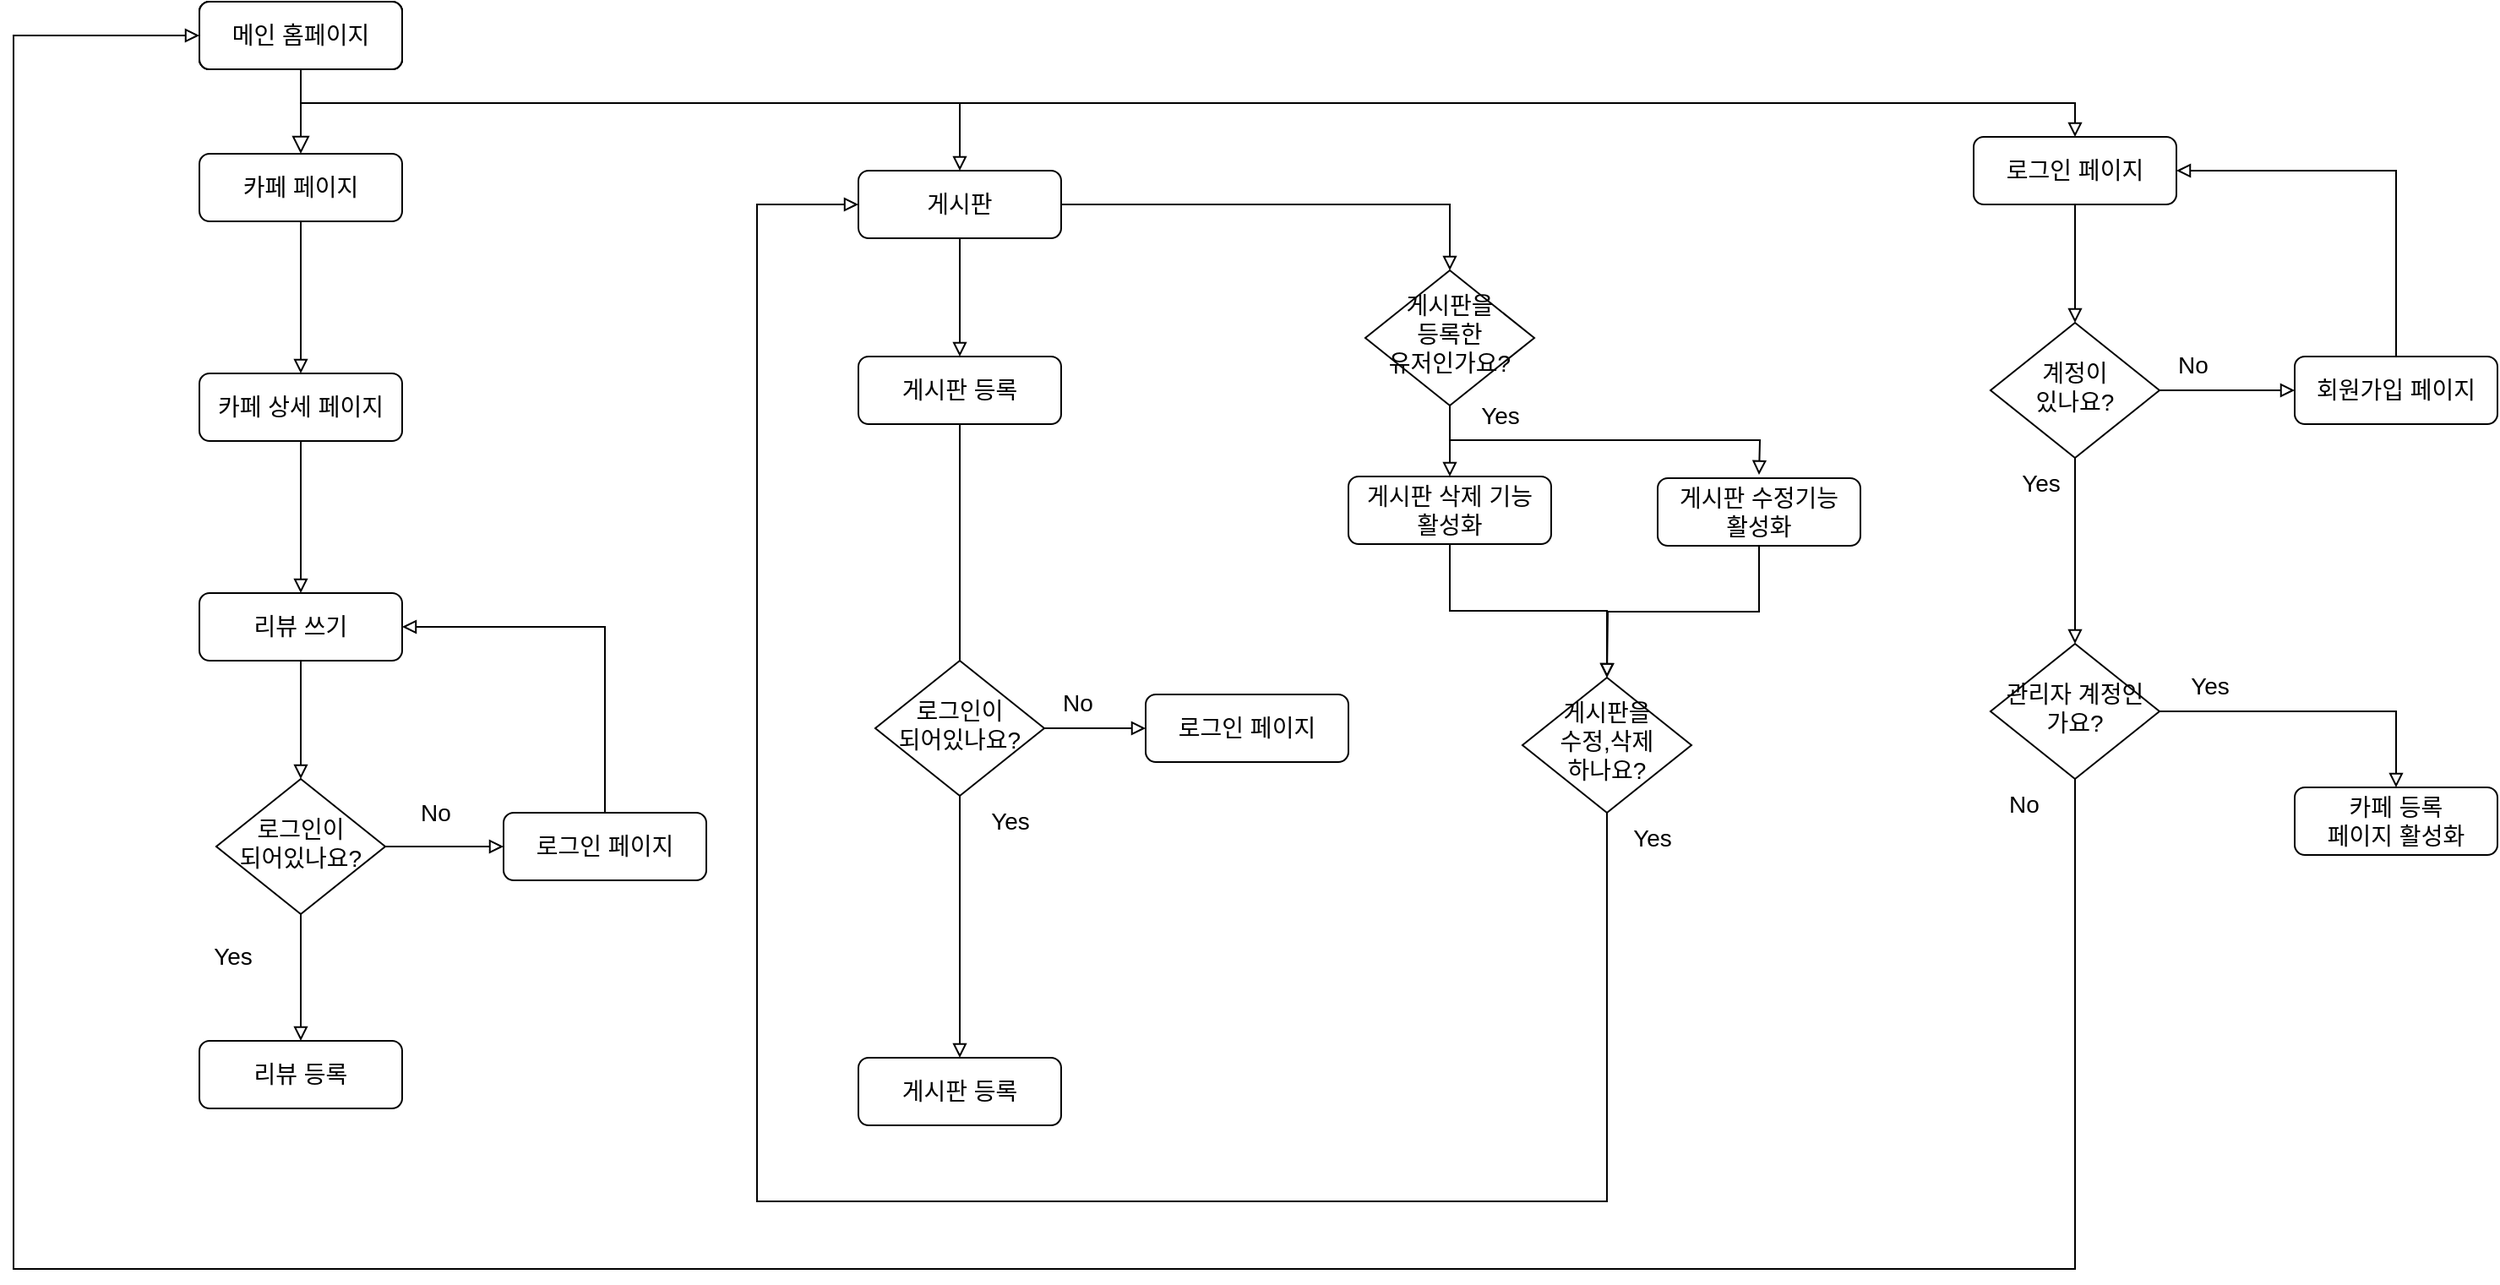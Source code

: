 <mxfile version="20.2.0" type="github">
  <diagram id="C5RBs43oDa-KdzZeNtuy" name="Page-1">
    <mxGraphModel dx="2062" dy="1154" grid="1" gridSize="10" guides="1" tooltips="1" connect="1" arrows="1" fold="1" page="1" pageScale="1" pageWidth="827" pageHeight="1169" math="0" shadow="0">
      <root>
        <mxCell id="WIyWlLk6GJQsqaUBKTNV-0" />
        <mxCell id="WIyWlLk6GJQsqaUBKTNV-1" parent="WIyWlLk6GJQsqaUBKTNV-0" />
        <mxCell id="WIyWlLk6GJQsqaUBKTNV-2" value="" style="rounded=0;html=1;jettySize=auto;orthogonalLoop=1;fontSize=11;endArrow=block;endFill=0;endSize=8;strokeWidth=1;shadow=0;labelBackgroundColor=none;edgeStyle=orthogonalEdgeStyle;" parent="WIyWlLk6GJQsqaUBKTNV-1" source="WIyWlLk6GJQsqaUBKTNV-3" edge="1">
          <mxGeometry relative="1" as="geometry">
            <mxPoint x="220" y="170" as="targetPoint" />
            <Array as="points">
              <mxPoint x="220" y="140" />
              <mxPoint x="220" y="140" />
            </Array>
          </mxGeometry>
        </mxCell>
        <mxCell id="WIyWlLk6GJQsqaUBKTNV-3" value="회원가입" style="rounded=1;whiteSpace=wrap;html=1;fontSize=12;glass=0;strokeWidth=1;shadow=0;" parent="WIyWlLk6GJQsqaUBKTNV-1" vertex="1">
          <mxGeometry x="160" y="80" width="120" height="40" as="geometry" />
        </mxCell>
        <mxCell id="vxsvwbx6QRZhMMIfGSdD-1" value="회원가입" style="rounded=1;whiteSpace=wrap;html=1;fontSize=12;glass=0;strokeWidth=1;shadow=0;" vertex="1" parent="WIyWlLk6GJQsqaUBKTNV-1">
          <mxGeometry x="160" y="80" width="120" height="40" as="geometry" />
        </mxCell>
        <mxCell id="vxsvwbx6QRZhMMIfGSdD-3" value="회원가입" style="rounded=1;whiteSpace=wrap;html=1;fontSize=12;glass=0;strokeWidth=1;shadow=0;" vertex="1" parent="WIyWlLk6GJQsqaUBKTNV-1">
          <mxGeometry x="160" y="80" width="120" height="40" as="geometry" />
        </mxCell>
        <mxCell id="vxsvwbx6QRZhMMIfGSdD-23" style="edgeStyle=orthogonalEdgeStyle;rounded=0;orthogonalLoop=1;jettySize=auto;html=1;exitX=0.75;exitY=1;exitDx=0;exitDy=0;fontSize=14;entryX=0.5;entryY=0;entryDx=0;entryDy=0;endArrow=block;endFill=0;" edge="1" parent="WIyWlLk6GJQsqaUBKTNV-1" source="vxsvwbx6QRZhMMIfGSdD-8" target="vxsvwbx6QRZhMMIfGSdD-19">
          <mxGeometry relative="1" as="geometry">
            <mxPoint x="249.905" y="150" as="targetPoint" />
            <Array as="points">
              <mxPoint x="220" y="120" />
              <mxPoint x="220" y="140" />
              <mxPoint x="610" y="140" />
            </Array>
          </mxGeometry>
        </mxCell>
        <mxCell id="vxsvwbx6QRZhMMIfGSdD-55" style="edgeStyle=orthogonalEdgeStyle;rounded=0;orthogonalLoop=1;jettySize=auto;html=1;exitX=0.5;exitY=1;exitDx=0;exitDy=0;entryX=0.5;entryY=0;entryDx=0;entryDy=0;fontSize=14;endArrow=block;endFill=0;" edge="1" parent="WIyWlLk6GJQsqaUBKTNV-1" source="vxsvwbx6QRZhMMIfGSdD-8" target="vxsvwbx6QRZhMMIfGSdD-18">
          <mxGeometry relative="1" as="geometry" />
        </mxCell>
        <mxCell id="vxsvwbx6QRZhMMIfGSdD-8" value="메인 홈페이지" style="rounded=1;whiteSpace=wrap;html=1;fontSize=14;glass=0;strokeWidth=1;shadow=0;" vertex="1" parent="WIyWlLk6GJQsqaUBKTNV-1">
          <mxGeometry x="160" y="80" width="120" height="40" as="geometry" />
        </mxCell>
        <mxCell id="vxsvwbx6QRZhMMIfGSdD-62" style="edgeStyle=orthogonalEdgeStyle;rounded=0;orthogonalLoop=1;jettySize=auto;html=1;exitX=0.5;exitY=1;exitDx=0;exitDy=0;entryX=0.5;entryY=0;entryDx=0;entryDy=0;fontSize=14;endArrow=block;endFill=0;" edge="1" parent="WIyWlLk6GJQsqaUBKTNV-1" source="vxsvwbx6QRZhMMIfGSdD-11" target="vxsvwbx6QRZhMMIfGSdD-58">
          <mxGeometry relative="1" as="geometry" />
        </mxCell>
        <mxCell id="vxsvwbx6QRZhMMIfGSdD-11" value="카페 상세 페이지" style="rounded=1;whiteSpace=wrap;html=1;fontSize=14;glass=0;strokeWidth=1;shadow=0;" vertex="1" parent="WIyWlLk6GJQsqaUBKTNV-1">
          <mxGeometry x="160" y="300" width="120" height="40" as="geometry" />
        </mxCell>
        <mxCell id="vxsvwbx6QRZhMMIfGSdD-57" style="edgeStyle=orthogonalEdgeStyle;rounded=0;orthogonalLoop=1;jettySize=auto;html=1;exitX=0.5;exitY=1;exitDx=0;exitDy=0;entryX=0.5;entryY=0;entryDx=0;entryDy=0;fontSize=14;endArrow=block;endFill=0;" edge="1" parent="WIyWlLk6GJQsqaUBKTNV-1" source="vxsvwbx6QRZhMMIfGSdD-12" target="vxsvwbx6QRZhMMIfGSdD-11">
          <mxGeometry relative="1" as="geometry" />
        </mxCell>
        <mxCell id="vxsvwbx6QRZhMMIfGSdD-12" value="카페 페이지" style="rounded=1;whiteSpace=wrap;html=1;fontSize=14;glass=0;strokeWidth=1;shadow=0;" vertex="1" parent="WIyWlLk6GJQsqaUBKTNV-1">
          <mxGeometry x="160" y="170" width="120" height="40" as="geometry" />
        </mxCell>
        <mxCell id="vxsvwbx6QRZhMMIfGSdD-80" style="edgeStyle=orthogonalEdgeStyle;rounded=0;orthogonalLoop=1;jettySize=auto;html=1;exitX=0.5;exitY=0;exitDx=0;exitDy=0;entryX=1;entryY=0.5;entryDx=0;entryDy=0;fontSize=14;endArrow=block;endFill=0;" edge="1" parent="WIyWlLk6GJQsqaUBKTNV-1" source="vxsvwbx6QRZhMMIfGSdD-17" target="vxsvwbx6QRZhMMIfGSdD-18">
          <mxGeometry relative="1" as="geometry" />
        </mxCell>
        <mxCell id="vxsvwbx6QRZhMMIfGSdD-17" value="회원가입 페이지" style="rounded=1;whiteSpace=wrap;html=1;fontSize=14;glass=0;strokeWidth=1;shadow=0;" vertex="1" parent="WIyWlLk6GJQsqaUBKTNV-1">
          <mxGeometry x="1400" y="290" width="120" height="40" as="geometry" />
        </mxCell>
        <mxCell id="vxsvwbx6QRZhMMIfGSdD-52" style="edgeStyle=orthogonalEdgeStyle;rounded=0;orthogonalLoop=1;jettySize=auto;html=1;exitX=0.5;exitY=1;exitDx=0;exitDy=0;entryX=0.5;entryY=0;entryDx=0;entryDy=0;fontSize=14;endArrow=block;endFill=0;" edge="1" parent="WIyWlLk6GJQsqaUBKTNV-1" source="vxsvwbx6QRZhMMIfGSdD-18" target="vxsvwbx6QRZhMMIfGSdD-51">
          <mxGeometry relative="1" as="geometry" />
        </mxCell>
        <mxCell id="vxsvwbx6QRZhMMIfGSdD-18" value="로그인 페이지" style="rounded=1;whiteSpace=wrap;html=1;fontSize=14;glass=0;strokeWidth=1;shadow=0;" vertex="1" parent="WIyWlLk6GJQsqaUBKTNV-1">
          <mxGeometry x="1210" y="160" width="120" height="40" as="geometry" />
        </mxCell>
        <mxCell id="vxsvwbx6QRZhMMIfGSdD-38" style="edgeStyle=orthogonalEdgeStyle;rounded=0;orthogonalLoop=1;jettySize=auto;html=1;exitX=0.5;exitY=1;exitDx=0;exitDy=0;entryX=0.5;entryY=0;entryDx=0;entryDy=0;fontSize=14;endArrow=block;endFill=0;" edge="1" parent="WIyWlLk6GJQsqaUBKTNV-1" source="vxsvwbx6QRZhMMIfGSdD-19" target="vxsvwbx6QRZhMMIfGSdD-32">
          <mxGeometry relative="1" as="geometry" />
        </mxCell>
        <mxCell id="vxsvwbx6QRZhMMIfGSdD-88" style="edgeStyle=orthogonalEdgeStyle;rounded=0;orthogonalLoop=1;jettySize=auto;html=1;exitX=1;exitY=0.5;exitDx=0;exitDy=0;entryX=0.5;entryY=0;entryDx=0;entryDy=0;fontSize=14;endArrow=block;endFill=0;" edge="1" parent="WIyWlLk6GJQsqaUBKTNV-1" source="vxsvwbx6QRZhMMIfGSdD-19" target="vxsvwbx6QRZhMMIfGSdD-87">
          <mxGeometry relative="1" as="geometry" />
        </mxCell>
        <mxCell id="vxsvwbx6QRZhMMIfGSdD-19" value="게시판" style="rounded=1;whiteSpace=wrap;html=1;fontSize=14;glass=0;strokeWidth=1;shadow=0;" vertex="1" parent="WIyWlLk6GJQsqaUBKTNV-1">
          <mxGeometry x="550" y="180" width="120" height="40" as="geometry" />
        </mxCell>
        <mxCell id="vxsvwbx6QRZhMMIfGSdD-49" style="edgeStyle=orthogonalEdgeStyle;rounded=0;orthogonalLoop=1;jettySize=auto;html=1;exitX=0.5;exitY=1;exitDx=0;exitDy=0;entryX=0.5;entryY=0;entryDx=0;entryDy=0;fontSize=14;endArrow=none;endFill=0;" edge="1" parent="WIyWlLk6GJQsqaUBKTNV-1" source="vxsvwbx6QRZhMMIfGSdD-32" target="vxsvwbx6QRZhMMIfGSdD-43">
          <mxGeometry relative="1" as="geometry" />
        </mxCell>
        <mxCell id="vxsvwbx6QRZhMMIfGSdD-32" value="게시판 등록" style="rounded=1;whiteSpace=wrap;html=1;fontSize=14;glass=0;strokeWidth=1;shadow=0;" vertex="1" parent="WIyWlLk6GJQsqaUBKTNV-1">
          <mxGeometry x="550" y="290" width="120" height="40" as="geometry" />
        </mxCell>
        <mxCell id="vxsvwbx6QRZhMMIfGSdD-95" style="edgeStyle=orthogonalEdgeStyle;rounded=0;orthogonalLoop=1;jettySize=auto;html=1;exitX=0.5;exitY=1;exitDx=0;exitDy=0;fontSize=14;endArrow=block;endFill=0;" edge="1" parent="WIyWlLk6GJQsqaUBKTNV-1" source="vxsvwbx6QRZhMMIfGSdD-33" target="vxsvwbx6QRZhMMIfGSdD-94">
          <mxGeometry relative="1" as="geometry" />
        </mxCell>
        <mxCell id="vxsvwbx6QRZhMMIfGSdD-33" value="게시판 삭제 기능&lt;br&gt;활성화" style="rounded=1;whiteSpace=wrap;html=1;fontSize=14;glass=0;strokeWidth=1;shadow=0;" vertex="1" parent="WIyWlLk6GJQsqaUBKTNV-1">
          <mxGeometry x="840" y="361" width="120" height="40" as="geometry" />
        </mxCell>
        <mxCell id="vxsvwbx6QRZhMMIfGSdD-41" style="edgeStyle=orthogonalEdgeStyle;rounded=0;orthogonalLoop=1;jettySize=auto;html=1;exitX=1;exitY=0.5;exitDx=0;exitDy=0;entryX=0;entryY=0.5;entryDx=0;entryDy=0;fontSize=14;endArrow=block;endFill=0;" edge="1" parent="WIyWlLk6GJQsqaUBKTNV-1" source="vxsvwbx6QRZhMMIfGSdD-43" target="vxsvwbx6QRZhMMIfGSdD-47">
          <mxGeometry relative="1" as="geometry" />
        </mxCell>
        <mxCell id="vxsvwbx6QRZhMMIfGSdD-67" style="edgeStyle=orthogonalEdgeStyle;rounded=0;orthogonalLoop=1;jettySize=auto;html=1;exitX=0.5;exitY=1;exitDx=0;exitDy=0;entryX=0.5;entryY=0;entryDx=0;entryDy=0;fontSize=14;endArrow=block;endFill=0;" edge="1" parent="WIyWlLk6GJQsqaUBKTNV-1" source="vxsvwbx6QRZhMMIfGSdD-43" target="vxsvwbx6QRZhMMIfGSdD-48">
          <mxGeometry relative="1" as="geometry" />
        </mxCell>
        <mxCell id="vxsvwbx6QRZhMMIfGSdD-43" value="로그인이 &lt;br&gt;되어있나요?" style="rhombus;whiteSpace=wrap;html=1;shadow=0;fontFamily=Helvetica;fontSize=14;align=center;strokeWidth=1;spacing=6;spacingTop=-4;" vertex="1" parent="WIyWlLk6GJQsqaUBKTNV-1">
          <mxGeometry x="560" y="470" width="100" height="80" as="geometry" />
        </mxCell>
        <mxCell id="vxsvwbx6QRZhMMIfGSdD-47" value="로그인 페이지" style="rounded=1;whiteSpace=wrap;html=1;fontSize=14;glass=0;strokeWidth=1;shadow=0;" vertex="1" parent="WIyWlLk6GJQsqaUBKTNV-1">
          <mxGeometry x="720" y="490" width="120" height="40" as="geometry" />
        </mxCell>
        <mxCell id="vxsvwbx6QRZhMMIfGSdD-48" value="게시판 등록" style="rounded=1;whiteSpace=wrap;html=1;fontSize=14;glass=0;strokeWidth=1;shadow=0;" vertex="1" parent="WIyWlLk6GJQsqaUBKTNV-1">
          <mxGeometry x="550" y="705" width="120" height="40" as="geometry" />
        </mxCell>
        <mxCell id="vxsvwbx6QRZhMMIfGSdD-53" style="edgeStyle=orthogonalEdgeStyle;rounded=0;orthogonalLoop=1;jettySize=auto;html=1;exitX=1;exitY=0.5;exitDx=0;exitDy=0;fontSize=14;endArrow=block;endFill=0;" edge="1" parent="WIyWlLk6GJQsqaUBKTNV-1" source="vxsvwbx6QRZhMMIfGSdD-51" target="vxsvwbx6QRZhMMIfGSdD-17">
          <mxGeometry relative="1" as="geometry" />
        </mxCell>
        <mxCell id="vxsvwbx6QRZhMMIfGSdD-75" style="edgeStyle=orthogonalEdgeStyle;rounded=0;orthogonalLoop=1;jettySize=auto;html=1;exitX=0.5;exitY=1;exitDx=0;exitDy=0;entryX=0.5;entryY=0;entryDx=0;entryDy=0;fontSize=14;endArrow=block;endFill=0;" edge="1" parent="WIyWlLk6GJQsqaUBKTNV-1" source="vxsvwbx6QRZhMMIfGSdD-51" target="vxsvwbx6QRZhMMIfGSdD-74">
          <mxGeometry relative="1" as="geometry" />
        </mxCell>
        <mxCell id="vxsvwbx6QRZhMMIfGSdD-51" value="계정이 &lt;br&gt;있나요?" style="rhombus;whiteSpace=wrap;html=1;shadow=0;fontFamily=Helvetica;fontSize=14;align=center;strokeWidth=1;spacing=6;spacingTop=-4;" vertex="1" parent="WIyWlLk6GJQsqaUBKTNV-1">
          <mxGeometry x="1220" y="270" width="100" height="80" as="geometry" />
        </mxCell>
        <mxCell id="vxsvwbx6QRZhMMIfGSdD-63" style="edgeStyle=orthogonalEdgeStyle;rounded=0;orthogonalLoop=1;jettySize=auto;html=1;exitX=0.5;exitY=1;exitDx=0;exitDy=0;entryX=0.5;entryY=0;entryDx=0;entryDy=0;fontSize=14;endArrow=block;endFill=0;" edge="1" parent="WIyWlLk6GJQsqaUBKTNV-1" source="vxsvwbx6QRZhMMIfGSdD-58" target="vxsvwbx6QRZhMMIfGSdD-60">
          <mxGeometry relative="1" as="geometry" />
        </mxCell>
        <mxCell id="vxsvwbx6QRZhMMIfGSdD-58" value="리뷰 쓰기" style="rounded=1;whiteSpace=wrap;html=1;fontSize=14;glass=0;strokeWidth=1;shadow=0;" vertex="1" parent="WIyWlLk6GJQsqaUBKTNV-1">
          <mxGeometry x="160" y="430" width="120" height="40" as="geometry" />
        </mxCell>
        <mxCell id="vxsvwbx6QRZhMMIfGSdD-59" style="edgeStyle=orthogonalEdgeStyle;rounded=0;orthogonalLoop=1;jettySize=auto;html=1;exitX=1;exitY=0.5;exitDx=0;exitDy=0;entryX=0;entryY=0.5;entryDx=0;entryDy=0;fontSize=14;endArrow=block;endFill=0;" edge="1" parent="WIyWlLk6GJQsqaUBKTNV-1" source="vxsvwbx6QRZhMMIfGSdD-60" target="vxsvwbx6QRZhMMIfGSdD-61">
          <mxGeometry relative="1" as="geometry" />
        </mxCell>
        <mxCell id="vxsvwbx6QRZhMMIfGSdD-64" style="edgeStyle=orthogonalEdgeStyle;rounded=0;orthogonalLoop=1;jettySize=auto;html=1;exitX=0.5;exitY=1;exitDx=0;exitDy=0;fontSize=14;endArrow=block;endFill=0;entryX=0.5;entryY=0;entryDx=0;entryDy=0;" edge="1" parent="WIyWlLk6GJQsqaUBKTNV-1" source="vxsvwbx6QRZhMMIfGSdD-60" target="vxsvwbx6QRZhMMIfGSdD-65">
          <mxGeometry relative="1" as="geometry">
            <mxPoint x="220" y="700" as="targetPoint" />
          </mxGeometry>
        </mxCell>
        <mxCell id="vxsvwbx6QRZhMMIfGSdD-60" value="로그인이 &lt;br&gt;되어있나요?" style="rhombus;whiteSpace=wrap;html=1;shadow=0;fontFamily=Helvetica;fontSize=14;align=center;strokeWidth=1;spacing=6;spacingTop=-4;" vertex="1" parent="WIyWlLk6GJQsqaUBKTNV-1">
          <mxGeometry x="170" y="540" width="100" height="80" as="geometry" />
        </mxCell>
        <mxCell id="vxsvwbx6QRZhMMIfGSdD-66" style="edgeStyle=orthogonalEdgeStyle;rounded=0;orthogonalLoop=1;jettySize=auto;html=1;exitX=0.5;exitY=0;exitDx=0;exitDy=0;fontSize=14;endArrow=block;endFill=0;entryX=1;entryY=0.5;entryDx=0;entryDy=0;" edge="1" parent="WIyWlLk6GJQsqaUBKTNV-1" source="vxsvwbx6QRZhMMIfGSdD-61" target="vxsvwbx6QRZhMMIfGSdD-58">
          <mxGeometry relative="1" as="geometry">
            <mxPoint x="400" y="440" as="targetPoint" />
          </mxGeometry>
        </mxCell>
        <mxCell id="vxsvwbx6QRZhMMIfGSdD-61" value="로그인 페이지" style="rounded=1;whiteSpace=wrap;html=1;fontSize=14;glass=0;strokeWidth=1;shadow=0;" vertex="1" parent="WIyWlLk6GJQsqaUBKTNV-1">
          <mxGeometry x="340" y="560" width="120" height="40" as="geometry" />
        </mxCell>
        <mxCell id="vxsvwbx6QRZhMMIfGSdD-65" value="리뷰 등록" style="rounded=1;whiteSpace=wrap;html=1;fontSize=14;glass=0;strokeWidth=1;shadow=0;" vertex="1" parent="WIyWlLk6GJQsqaUBKTNV-1">
          <mxGeometry x="160" y="695" width="120" height="40" as="geometry" />
        </mxCell>
        <mxCell id="vxsvwbx6QRZhMMIfGSdD-76" style="edgeStyle=orthogonalEdgeStyle;rounded=0;orthogonalLoop=1;jettySize=auto;html=1;exitX=0.5;exitY=1;exitDx=0;exitDy=0;fontSize=14;endArrow=block;endFill=0;entryX=0;entryY=0.5;entryDx=0;entryDy=0;" edge="1" parent="WIyWlLk6GJQsqaUBKTNV-1" source="vxsvwbx6QRZhMMIfGSdD-74" target="vxsvwbx6QRZhMMIfGSdD-8">
          <mxGeometry relative="1" as="geometry">
            <mxPoint x="1200" y="810" as="targetPoint" />
            <Array as="points">
              <mxPoint x="1270" y="830" />
              <mxPoint x="50" y="830" />
              <mxPoint x="50" y="100" />
            </Array>
          </mxGeometry>
        </mxCell>
        <mxCell id="vxsvwbx6QRZhMMIfGSdD-82" style="edgeStyle=orthogonalEdgeStyle;rounded=0;orthogonalLoop=1;jettySize=auto;html=1;exitX=1;exitY=0.5;exitDx=0;exitDy=0;fontSize=14;endArrow=block;endFill=0;" edge="1" parent="WIyWlLk6GJQsqaUBKTNV-1" source="vxsvwbx6QRZhMMIfGSdD-74" target="vxsvwbx6QRZhMMIfGSdD-78">
          <mxGeometry relative="1" as="geometry" />
        </mxCell>
        <mxCell id="vxsvwbx6QRZhMMIfGSdD-74" value="관리자 계정인가요?" style="rhombus;whiteSpace=wrap;html=1;shadow=0;fontFamily=Helvetica;fontSize=14;align=center;strokeWidth=1;spacing=6;spacingTop=-4;" vertex="1" parent="WIyWlLk6GJQsqaUBKTNV-1">
          <mxGeometry x="1220" y="460" width="100" height="80" as="geometry" />
        </mxCell>
        <mxCell id="vxsvwbx6QRZhMMIfGSdD-78" value="카페 등록 &lt;br&gt;페이지 활성화" style="rounded=1;whiteSpace=wrap;html=1;fontSize=14;glass=0;strokeWidth=1;shadow=0;" vertex="1" parent="WIyWlLk6GJQsqaUBKTNV-1">
          <mxGeometry x="1400" y="545" width="120" height="40" as="geometry" />
        </mxCell>
        <mxCell id="vxsvwbx6QRZhMMIfGSdD-90" style="edgeStyle=orthogonalEdgeStyle;rounded=0;orthogonalLoop=1;jettySize=auto;html=1;exitX=0.5;exitY=1;exitDx=0;exitDy=0;entryX=0.5;entryY=0;entryDx=0;entryDy=0;fontSize=14;endArrow=block;endFill=0;" edge="1" parent="WIyWlLk6GJQsqaUBKTNV-1" source="vxsvwbx6QRZhMMIfGSdD-87" target="vxsvwbx6QRZhMMIfGSdD-33">
          <mxGeometry relative="1" as="geometry" />
        </mxCell>
        <mxCell id="vxsvwbx6QRZhMMIfGSdD-92" style="edgeStyle=orthogonalEdgeStyle;rounded=0;orthogonalLoop=1;jettySize=auto;html=1;exitX=0.5;exitY=1;exitDx=0;exitDy=0;fontSize=14;endArrow=block;endFill=0;" edge="1" parent="WIyWlLk6GJQsqaUBKTNV-1" source="vxsvwbx6QRZhMMIfGSdD-87">
          <mxGeometry relative="1" as="geometry">
            <mxPoint x="1083" y="360" as="targetPoint" />
          </mxGeometry>
        </mxCell>
        <mxCell id="vxsvwbx6QRZhMMIfGSdD-87" value="게시판을 &lt;br&gt;등록한 &lt;br&gt;유저인가요?" style="rhombus;whiteSpace=wrap;html=1;shadow=0;fontFamily=Helvetica;fontSize=14;align=center;strokeWidth=1;spacing=6;spacingTop=-4;" vertex="1" parent="WIyWlLk6GJQsqaUBKTNV-1">
          <mxGeometry x="850" y="239" width="100" height="80" as="geometry" />
        </mxCell>
        <mxCell id="vxsvwbx6QRZhMMIfGSdD-96" style="edgeStyle=orthogonalEdgeStyle;rounded=0;orthogonalLoop=1;jettySize=auto;html=1;exitX=0.5;exitY=1;exitDx=0;exitDy=0;fontSize=14;endArrow=block;endFill=0;" edge="1" parent="WIyWlLk6GJQsqaUBKTNV-1" source="vxsvwbx6QRZhMMIfGSdD-91">
          <mxGeometry relative="1" as="geometry">
            <mxPoint x="993" y="480" as="targetPoint" />
          </mxGeometry>
        </mxCell>
        <mxCell id="vxsvwbx6QRZhMMIfGSdD-91" value="게시판 수정기능&lt;br&gt;활성화" style="rounded=1;whiteSpace=wrap;html=1;fontSize=14;glass=0;strokeWidth=1;shadow=0;" vertex="1" parent="WIyWlLk6GJQsqaUBKTNV-1">
          <mxGeometry x="1023" y="362" width="120" height="40" as="geometry" />
        </mxCell>
        <mxCell id="vxsvwbx6QRZhMMIfGSdD-98" style="edgeStyle=orthogonalEdgeStyle;rounded=0;orthogonalLoop=1;jettySize=auto;html=1;exitX=0.5;exitY=1;exitDx=0;exitDy=0;entryX=0;entryY=0.5;entryDx=0;entryDy=0;fontSize=14;endArrow=block;endFill=0;" edge="1" parent="WIyWlLk6GJQsqaUBKTNV-1" source="vxsvwbx6QRZhMMIfGSdD-94" target="vxsvwbx6QRZhMMIfGSdD-19">
          <mxGeometry relative="1" as="geometry">
            <Array as="points">
              <mxPoint x="993" y="790" />
              <mxPoint x="490" y="790" />
              <mxPoint x="490" y="200" />
            </Array>
          </mxGeometry>
        </mxCell>
        <mxCell id="vxsvwbx6QRZhMMIfGSdD-94" value="게시판을 &lt;br&gt;수정,삭제 &lt;br&gt;하나요?" style="rhombus;whiteSpace=wrap;html=1;shadow=0;fontFamily=Helvetica;fontSize=14;align=center;strokeWidth=1;spacing=6;spacingTop=-4;" vertex="1" parent="WIyWlLk6GJQsqaUBKTNV-1">
          <mxGeometry x="943" y="480" width="100" height="80" as="geometry" />
        </mxCell>
        <mxCell id="vxsvwbx6QRZhMMIfGSdD-99" value="Yes" style="text;html=1;strokeColor=none;fillColor=none;align=center;verticalAlign=middle;whiteSpace=wrap;rounded=0;fontSize=14;" vertex="1" parent="WIyWlLk6GJQsqaUBKTNV-1">
          <mxGeometry x="150" y="630" width="60" height="30" as="geometry" />
        </mxCell>
        <mxCell id="vxsvwbx6QRZhMMIfGSdD-100" value="No" style="text;html=1;strokeColor=none;fillColor=none;align=center;verticalAlign=middle;whiteSpace=wrap;rounded=0;fontSize=14;" vertex="1" parent="WIyWlLk6GJQsqaUBKTNV-1">
          <mxGeometry x="270" y="545" width="60" height="30" as="geometry" />
        </mxCell>
        <mxCell id="vxsvwbx6QRZhMMIfGSdD-102" value="No" style="text;html=1;strokeColor=none;fillColor=none;align=center;verticalAlign=middle;whiteSpace=wrap;rounded=0;fontSize=14;" vertex="1" parent="WIyWlLk6GJQsqaUBKTNV-1">
          <mxGeometry x="650" y="480" width="60" height="30" as="geometry" />
        </mxCell>
        <mxCell id="vxsvwbx6QRZhMMIfGSdD-104" value="Yes" style="text;html=1;strokeColor=none;fillColor=none;align=center;verticalAlign=middle;whiteSpace=wrap;rounded=0;fontSize=14;" vertex="1" parent="WIyWlLk6GJQsqaUBKTNV-1">
          <mxGeometry x="900" y="310" width="60" height="30" as="geometry" />
        </mxCell>
        <mxCell id="vxsvwbx6QRZhMMIfGSdD-105" value="Yes" style="text;html=1;strokeColor=none;fillColor=none;align=center;verticalAlign=middle;whiteSpace=wrap;rounded=0;fontSize=14;" vertex="1" parent="WIyWlLk6GJQsqaUBKTNV-1">
          <mxGeometry x="990" y="560" width="60" height="30" as="geometry" />
        </mxCell>
        <mxCell id="vxsvwbx6QRZhMMIfGSdD-106" value="Yes" style="text;html=1;strokeColor=none;fillColor=none;align=center;verticalAlign=middle;whiteSpace=wrap;rounded=0;fontSize=14;" vertex="1" parent="WIyWlLk6GJQsqaUBKTNV-1">
          <mxGeometry x="610" y="550" width="60" height="30" as="geometry" />
        </mxCell>
        <mxCell id="vxsvwbx6QRZhMMIfGSdD-107" value="Yes" style="text;html=1;strokeColor=none;fillColor=none;align=center;verticalAlign=middle;whiteSpace=wrap;rounded=0;fontSize=14;" vertex="1" parent="WIyWlLk6GJQsqaUBKTNV-1">
          <mxGeometry x="1320" y="470" width="60" height="30" as="geometry" />
        </mxCell>
        <mxCell id="vxsvwbx6QRZhMMIfGSdD-108" value="Yes" style="text;html=1;strokeColor=none;fillColor=none;align=center;verticalAlign=middle;whiteSpace=wrap;rounded=0;fontSize=14;" vertex="1" parent="WIyWlLk6GJQsqaUBKTNV-1">
          <mxGeometry x="1220" y="350" width="60" height="30" as="geometry" />
        </mxCell>
        <mxCell id="vxsvwbx6QRZhMMIfGSdD-109" value="No" style="text;html=1;strokeColor=none;fillColor=none;align=center;verticalAlign=middle;whiteSpace=wrap;rounded=0;fontSize=14;" vertex="1" parent="WIyWlLk6GJQsqaUBKTNV-1">
          <mxGeometry x="1310" y="280" width="60" height="30" as="geometry" />
        </mxCell>
        <mxCell id="vxsvwbx6QRZhMMIfGSdD-111" value="No" style="text;html=1;strokeColor=none;fillColor=none;align=center;verticalAlign=middle;whiteSpace=wrap;rounded=0;fontSize=14;" vertex="1" parent="WIyWlLk6GJQsqaUBKTNV-1">
          <mxGeometry x="1210" y="540" width="60" height="30" as="geometry" />
        </mxCell>
      </root>
    </mxGraphModel>
  </diagram>
</mxfile>
